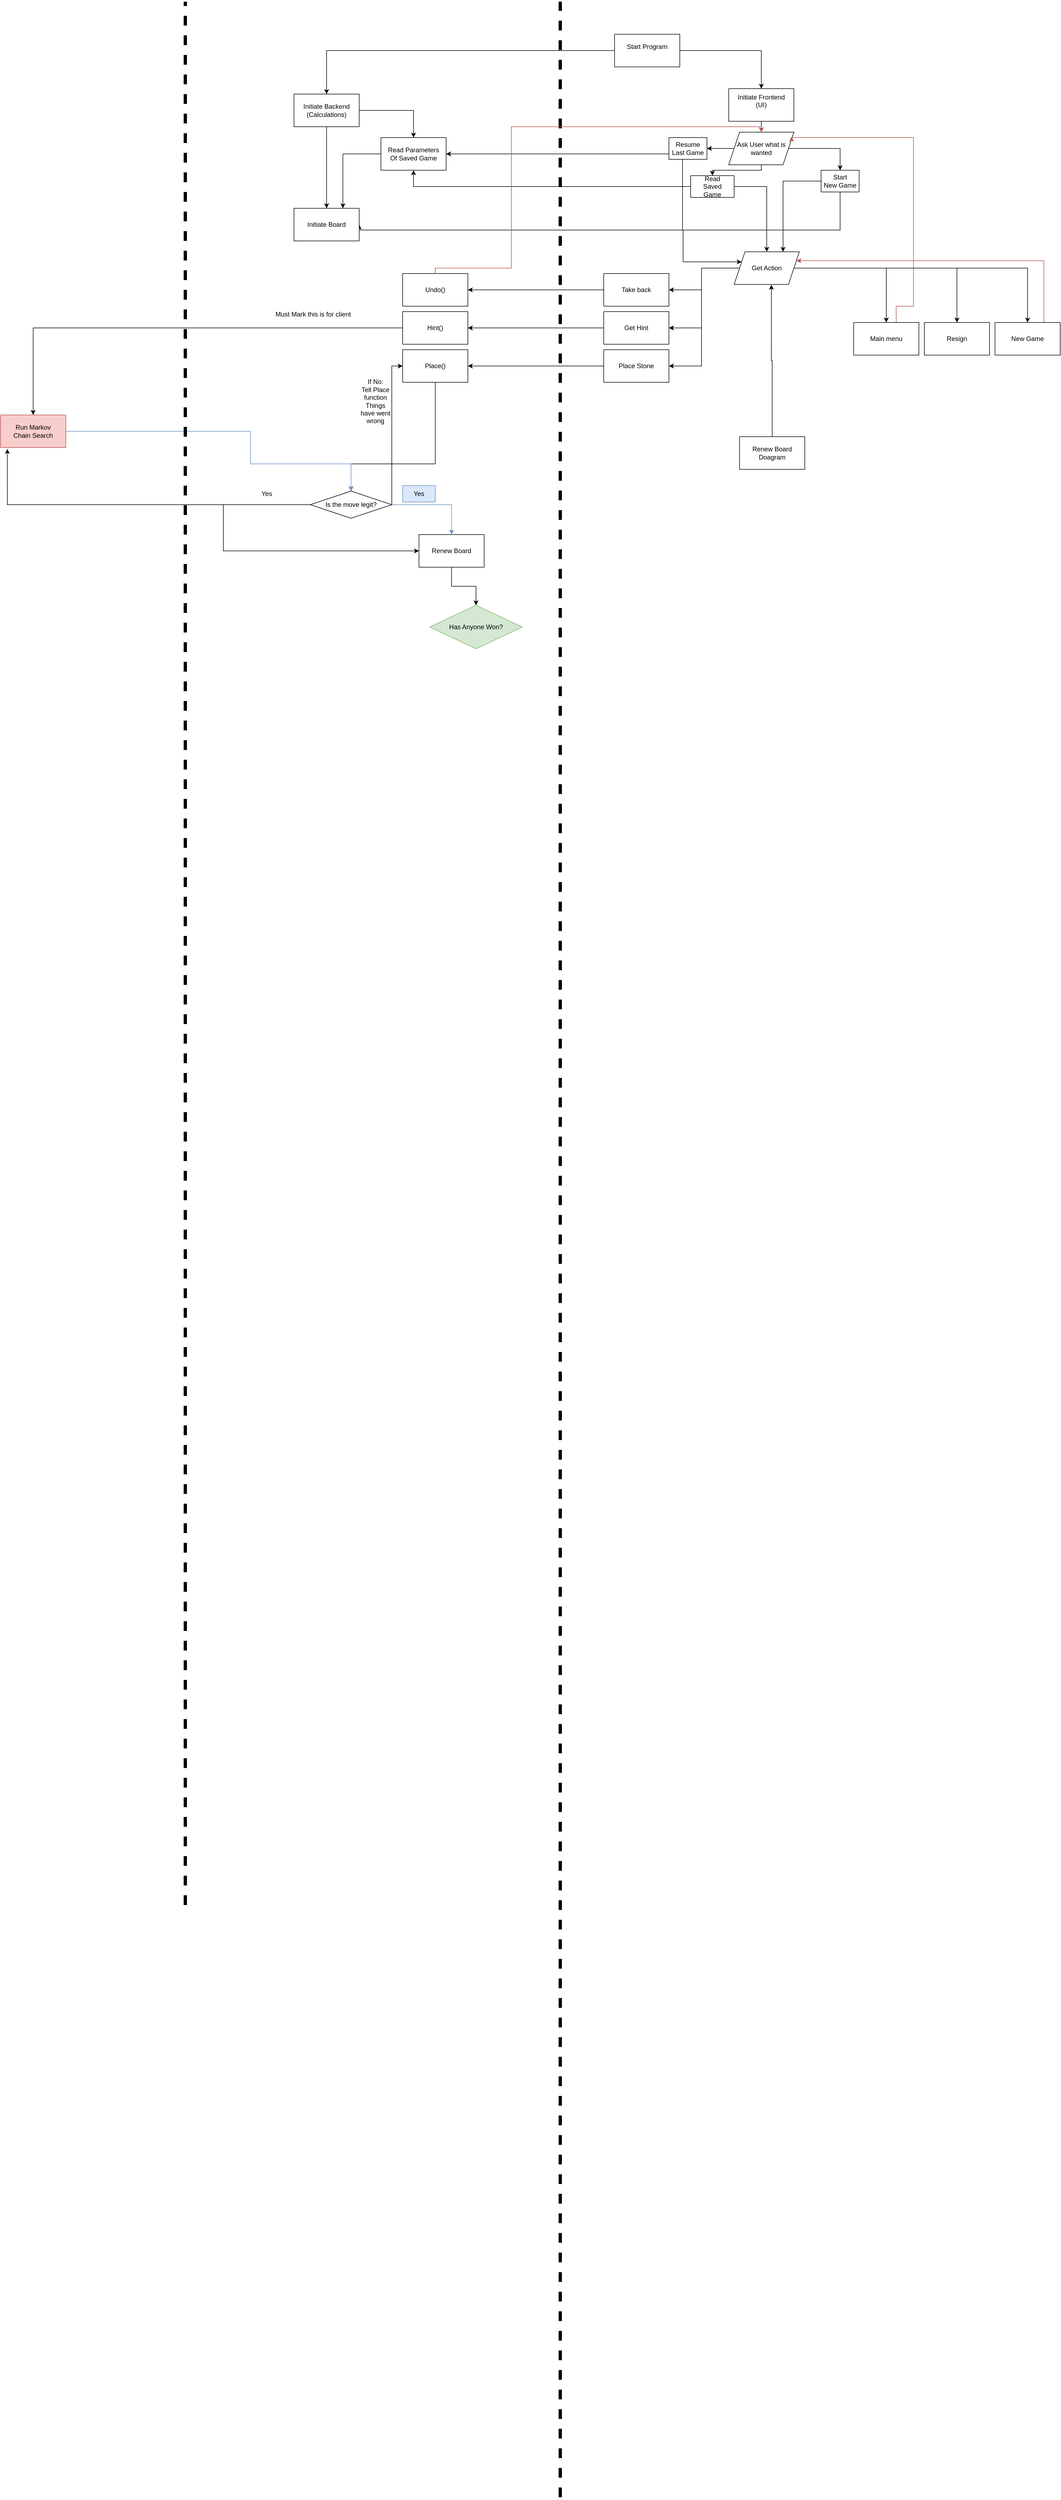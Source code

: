 <mxfile version="26.0.4">
  <diagram name="Page-1" id="2YBvvXClWsGukQMizWep">
    <mxGraphModel dx="1017" dy="757" grid="1" gridSize="10" guides="1" tooltips="1" connect="1" arrows="1" fold="1" page="1" pageScale="1" pageWidth="3300" pageHeight="4681" math="0" shadow="0">
      <root>
        <mxCell id="0" />
        <mxCell id="1" parent="0" />
        <mxCell id="Uk1BFtXwjAr-Y2J51vKg-45" style="edgeStyle=orthogonalEdgeStyle;rounded=0;orthogonalLoop=1;jettySize=auto;html=1;entryX=0.5;entryY=0;entryDx=0;entryDy=0;" edge="1" parent="1" source="Uk1BFtXwjAr-Y2J51vKg-47" target="Uk1BFtXwjAr-Y2J51vKg-50">
          <mxGeometry relative="1" as="geometry" />
        </mxCell>
        <mxCell id="Uk1BFtXwjAr-Y2J51vKg-46" style="edgeStyle=orthogonalEdgeStyle;rounded=0;orthogonalLoop=1;jettySize=auto;html=1;entryX=0.5;entryY=0;entryDx=0;entryDy=0;" edge="1" parent="1" source="Uk1BFtXwjAr-Y2J51vKg-47" target="Uk1BFtXwjAr-Y2J51vKg-52">
          <mxGeometry relative="1" as="geometry" />
        </mxCell>
        <mxCell id="Uk1BFtXwjAr-Y2J51vKg-47" value="Start Program&lt;div&gt;&lt;br&gt;&lt;/div&gt;" style="rounded=1000;whiteSpace=wrap;html=1;" vertex="1" parent="1">
          <mxGeometry x="1670" y="70" width="120" height="60" as="geometry" />
        </mxCell>
        <mxCell id="Uk1BFtXwjAr-Y2J51vKg-48" value="" style="edgeStyle=orthogonalEdgeStyle;rounded=0;orthogonalLoop=1;jettySize=auto;html=1;" edge="1" parent="1" source="Uk1BFtXwjAr-Y2J51vKg-50" target="Uk1BFtXwjAr-Y2J51vKg-66">
          <mxGeometry relative="1" as="geometry" />
        </mxCell>
        <mxCell id="Uk1BFtXwjAr-Y2J51vKg-49" value="" style="edgeStyle=orthogonalEdgeStyle;rounded=0;orthogonalLoop=1;jettySize=auto;html=1;" edge="1" parent="1" source="Uk1BFtXwjAr-Y2J51vKg-50" target="Uk1BFtXwjAr-Y2J51vKg-68">
          <mxGeometry relative="1" as="geometry" />
        </mxCell>
        <mxCell id="Uk1BFtXwjAr-Y2J51vKg-50" value="Initiate Backend&lt;div&gt;(Calculations)&lt;/div&gt;" style="rounded=0;whiteSpace=wrap;html=1;" vertex="1" parent="1">
          <mxGeometry x="1080" y="180" width="120" height="60" as="geometry" />
        </mxCell>
        <mxCell id="Uk1BFtXwjAr-Y2J51vKg-51" value="" style="edgeStyle=orthogonalEdgeStyle;rounded=0;orthogonalLoop=1;jettySize=auto;html=1;" edge="1" parent="1" source="Uk1BFtXwjAr-Y2J51vKg-52" target="Uk1BFtXwjAr-Y2J51vKg-56">
          <mxGeometry relative="1" as="geometry" />
        </mxCell>
        <mxCell id="Uk1BFtXwjAr-Y2J51vKg-52" value="Initiate Frontend&lt;div&gt;(UI)&lt;/div&gt;&lt;div&gt;&lt;br&gt;&lt;/div&gt;" style="rounded=0;whiteSpace=wrap;html=1;" vertex="1" parent="1">
          <mxGeometry x="1880" y="170" width="120" height="60" as="geometry" />
        </mxCell>
        <mxCell id="Uk1BFtXwjAr-Y2J51vKg-53" value="" style="edgeStyle=orthogonalEdgeStyle;rounded=0;orthogonalLoop=1;jettySize=auto;html=1;" edge="1" parent="1" source="Uk1BFtXwjAr-Y2J51vKg-56" target="Uk1BFtXwjAr-Y2J51vKg-59">
          <mxGeometry relative="1" as="geometry">
            <Array as="points">
              <mxPoint x="1940" y="320" />
              <mxPoint x="1850" y="320" />
            </Array>
          </mxGeometry>
        </mxCell>
        <mxCell id="Uk1BFtXwjAr-Y2J51vKg-54" value="" style="edgeStyle=orthogonalEdgeStyle;rounded=0;orthogonalLoop=1;jettySize=auto;html=1;" edge="1" parent="1" source="Uk1BFtXwjAr-Y2J51vKg-56" target="Uk1BFtXwjAr-Y2J51vKg-62">
          <mxGeometry relative="1" as="geometry" />
        </mxCell>
        <mxCell id="Uk1BFtXwjAr-Y2J51vKg-55" value="" style="edgeStyle=orthogonalEdgeStyle;rounded=0;orthogonalLoop=1;jettySize=auto;html=1;" edge="1" parent="1" source="Uk1BFtXwjAr-Y2J51vKg-56" target="Uk1BFtXwjAr-Y2J51vKg-65">
          <mxGeometry relative="1" as="geometry" />
        </mxCell>
        <mxCell id="Uk1BFtXwjAr-Y2J51vKg-56" value="Ask User what is&lt;div&gt;wanted&lt;/div&gt;" style="shape=parallelogram;perimeter=parallelogramPerimeter;whiteSpace=wrap;html=1;fixedSize=1;rounded=0;" vertex="1" parent="1">
          <mxGeometry x="1880" y="250" width="120" height="60" as="geometry" />
        </mxCell>
        <mxCell id="Uk1BFtXwjAr-Y2J51vKg-57" value="" style="edgeStyle=orthogonalEdgeStyle;rounded=0;orthogonalLoop=1;jettySize=auto;html=1;" edge="1" parent="1" source="Uk1BFtXwjAr-Y2J51vKg-59" target="Uk1BFtXwjAr-Y2J51vKg-68">
          <mxGeometry relative="1" as="geometry" />
        </mxCell>
        <mxCell id="Uk1BFtXwjAr-Y2J51vKg-58" style="edgeStyle=orthogonalEdgeStyle;rounded=0;orthogonalLoop=1;jettySize=auto;html=1;entryX=0.5;entryY=0;entryDx=0;entryDy=0;" edge="1" parent="1" source="Uk1BFtXwjAr-Y2J51vKg-59" target="Uk1BFtXwjAr-Y2J51vKg-69">
          <mxGeometry relative="1" as="geometry">
            <mxPoint x="1920.0" y="520" as="targetPoint" />
            <Array as="points">
              <mxPoint x="1950" y="350" />
            </Array>
          </mxGeometry>
        </mxCell>
        <mxCell id="Uk1BFtXwjAr-Y2J51vKg-59" value="Read&lt;div&gt;Saved&lt;/div&gt;&lt;div&gt;Game&lt;/div&gt;" style="whiteSpace=wrap;html=1;rounded=0;" vertex="1" parent="1">
          <mxGeometry x="1810" y="330" width="80" height="40" as="geometry" />
        </mxCell>
        <mxCell id="Uk1BFtXwjAr-Y2J51vKg-60" style="edgeStyle=orthogonalEdgeStyle;rounded=0;orthogonalLoop=1;jettySize=auto;html=1;entryX=1;entryY=0.5;entryDx=0;entryDy=0;" edge="1" parent="1" source="Uk1BFtXwjAr-Y2J51vKg-62" target="Uk1BFtXwjAr-Y2J51vKg-66">
          <mxGeometry relative="1" as="geometry">
            <Array as="points">
              <mxPoint x="2085" y="430" />
              <mxPoint x="1200" y="430" />
            </Array>
          </mxGeometry>
        </mxCell>
        <mxCell id="Uk1BFtXwjAr-Y2J51vKg-61" style="edgeStyle=orthogonalEdgeStyle;rounded=0;orthogonalLoop=1;jettySize=auto;html=1;entryX=0.75;entryY=0;entryDx=0;entryDy=0;" edge="1" parent="1" source="Uk1BFtXwjAr-Y2J51vKg-62" target="Uk1BFtXwjAr-Y2J51vKg-69">
          <mxGeometry relative="1" as="geometry">
            <mxPoint x="1960.0" y="560" as="targetPoint" />
          </mxGeometry>
        </mxCell>
        <mxCell id="Uk1BFtXwjAr-Y2J51vKg-62" value="Start&lt;div&gt;New Game&lt;/div&gt;" style="whiteSpace=wrap;html=1;rounded=0;" vertex="1" parent="1">
          <mxGeometry x="2050" y="320" width="70" height="40" as="geometry" />
        </mxCell>
        <mxCell id="Uk1BFtXwjAr-Y2J51vKg-63" style="edgeStyle=orthogonalEdgeStyle;rounded=0;orthogonalLoop=1;jettySize=auto;html=1;entryX=1;entryY=0.5;entryDx=0;entryDy=0;" edge="1" parent="1" source="Uk1BFtXwjAr-Y2J51vKg-65" target="Uk1BFtXwjAr-Y2J51vKg-68">
          <mxGeometry relative="1" as="geometry">
            <Array as="points">
              <mxPoint x="1795" y="270" />
            </Array>
          </mxGeometry>
        </mxCell>
        <mxCell id="Uk1BFtXwjAr-Y2J51vKg-64" style="edgeStyle=orthogonalEdgeStyle;rounded=0;orthogonalLoop=1;jettySize=auto;html=1;entryX=0;entryY=0.25;entryDx=0;entryDy=0;" edge="1" parent="1" source="Uk1BFtXwjAr-Y2J51vKg-65" target="Uk1BFtXwjAr-Y2J51vKg-69">
          <mxGeometry relative="1" as="geometry">
            <mxPoint x="1920" y="550" as="targetPoint" />
            <Array as="points">
              <mxPoint x="1795" y="430" />
              <mxPoint x="1796" y="608" />
            </Array>
          </mxGeometry>
        </mxCell>
        <mxCell id="Uk1BFtXwjAr-Y2J51vKg-65" value="Resume&lt;div&gt;Last Game&lt;/div&gt;" style="whiteSpace=wrap;html=1;rounded=0;" vertex="1" parent="1">
          <mxGeometry x="1770" y="260" width="70" height="40" as="geometry" />
        </mxCell>
        <mxCell id="Uk1BFtXwjAr-Y2J51vKg-66" value="Initiate Board" style="whiteSpace=wrap;html=1;rounded=0;" vertex="1" parent="1">
          <mxGeometry x="1080" y="390" width="120" height="60" as="geometry" />
        </mxCell>
        <mxCell id="Uk1BFtXwjAr-Y2J51vKg-67" style="edgeStyle=orthogonalEdgeStyle;rounded=0;orthogonalLoop=1;jettySize=auto;html=1;" edge="1" parent="1" source="Uk1BFtXwjAr-Y2J51vKg-68" target="Uk1BFtXwjAr-Y2J51vKg-66">
          <mxGeometry relative="1" as="geometry">
            <Array as="points">
              <mxPoint x="1170" y="290" />
            </Array>
          </mxGeometry>
        </mxCell>
        <mxCell id="Uk1BFtXwjAr-Y2J51vKg-68" value="Read Parameters&lt;div&gt;Of Saved Game&lt;/div&gt;" style="whiteSpace=wrap;html=1;rounded=0;" vertex="1" parent="1">
          <mxGeometry x="1240" y="260" width="120" height="60" as="geometry" />
        </mxCell>
        <mxCell id="Uk1BFtXwjAr-Y2J51vKg-78" style="edgeStyle=orthogonalEdgeStyle;rounded=0;orthogonalLoop=1;jettySize=auto;html=1;entryX=0.5;entryY=0;entryDx=0;entryDy=0;" edge="1" parent="1" source="Uk1BFtXwjAr-Y2J51vKg-69" target="Uk1BFtXwjAr-Y2J51vKg-77">
          <mxGeometry relative="1" as="geometry" />
        </mxCell>
        <mxCell id="Uk1BFtXwjAr-Y2J51vKg-80" style="edgeStyle=orthogonalEdgeStyle;rounded=0;orthogonalLoop=1;jettySize=auto;html=1;entryX=0.5;entryY=0;entryDx=0;entryDy=0;" edge="1" parent="1" source="Uk1BFtXwjAr-Y2J51vKg-69" target="Uk1BFtXwjAr-Y2J51vKg-79">
          <mxGeometry relative="1" as="geometry" />
        </mxCell>
        <mxCell id="Uk1BFtXwjAr-Y2J51vKg-87" style="edgeStyle=orthogonalEdgeStyle;rounded=0;orthogonalLoop=1;jettySize=auto;html=1;entryX=1;entryY=0.5;entryDx=0;entryDy=0;" edge="1" parent="1" source="Uk1BFtXwjAr-Y2J51vKg-69" target="Uk1BFtXwjAr-Y2J51vKg-73">
          <mxGeometry relative="1" as="geometry" />
        </mxCell>
        <mxCell id="Uk1BFtXwjAr-Y2J51vKg-88" style="edgeStyle=orthogonalEdgeStyle;rounded=0;orthogonalLoop=1;jettySize=auto;html=1;entryX=1;entryY=0.5;entryDx=0;entryDy=0;" edge="1" parent="1" source="Uk1BFtXwjAr-Y2J51vKg-69" target="Uk1BFtXwjAr-Y2J51vKg-75">
          <mxGeometry relative="1" as="geometry" />
        </mxCell>
        <mxCell id="Uk1BFtXwjAr-Y2J51vKg-89" style="edgeStyle=orthogonalEdgeStyle;rounded=0;orthogonalLoop=1;jettySize=auto;html=1;entryX=1;entryY=0.5;entryDx=0;entryDy=0;" edge="1" parent="1" source="Uk1BFtXwjAr-Y2J51vKg-69" target="Uk1BFtXwjAr-Y2J51vKg-71">
          <mxGeometry relative="1" as="geometry" />
        </mxCell>
        <mxCell id="Uk1BFtXwjAr-Y2J51vKg-69" value="Get Action" style="shape=parallelogram;perimeter=parallelogramPerimeter;whiteSpace=wrap;html=1;fixedSize=1;" vertex="1" parent="1">
          <mxGeometry x="1890" y="470" width="120" height="60" as="geometry" />
        </mxCell>
        <mxCell id="Uk1BFtXwjAr-Y2J51vKg-101" style="edgeStyle=orthogonalEdgeStyle;rounded=0;orthogonalLoop=1;jettySize=auto;html=1;entryX=1;entryY=0.5;entryDx=0;entryDy=0;" edge="1" parent="1" source="Uk1BFtXwjAr-Y2J51vKg-71" target="Uk1BFtXwjAr-Y2J51vKg-100">
          <mxGeometry relative="1" as="geometry">
            <Array as="points" />
          </mxGeometry>
        </mxCell>
        <mxCell id="Uk1BFtXwjAr-Y2J51vKg-71" value="Place Stone" style="rounded=0;whiteSpace=wrap;html=1;" vertex="1" parent="1">
          <mxGeometry x="1650" y="650" width="120" height="60" as="geometry" />
        </mxCell>
        <mxCell id="Uk1BFtXwjAr-Y2J51vKg-96" style="edgeStyle=orthogonalEdgeStyle;rounded=0;orthogonalLoop=1;jettySize=auto;html=1;" edge="1" parent="1" source="Uk1BFtXwjAr-Y2J51vKg-75" target="Uk1BFtXwjAr-Y2J51vKg-90">
          <mxGeometry relative="1" as="geometry" />
        </mxCell>
        <mxCell id="Uk1BFtXwjAr-Y2J51vKg-75" value="Get Hint" style="rounded=0;whiteSpace=wrap;html=1;" vertex="1" parent="1">
          <mxGeometry x="1650" y="580" width="120" height="60" as="geometry" />
        </mxCell>
        <mxCell id="Uk1BFtXwjAr-Y2J51vKg-77" value="Resign" style="rounded=0;whiteSpace=wrap;html=1;" vertex="1" parent="1">
          <mxGeometry x="2240" y="600" width="120" height="60" as="geometry" />
        </mxCell>
        <mxCell id="Uk1BFtXwjAr-Y2J51vKg-83" style="edgeStyle=orthogonalEdgeStyle;rounded=0;orthogonalLoop=1;jettySize=auto;html=1;entryX=0.963;entryY=0.144;entryDx=0;entryDy=0;fillColor=#f8cecc;strokeColor=#b85450;entryPerimeter=0;exitX=0.652;exitY=0.016;exitDx=0;exitDy=0;exitPerimeter=0;" edge="1" parent="1" source="Uk1BFtXwjAr-Y2J51vKg-79" target="Uk1BFtXwjAr-Y2J51vKg-56">
          <mxGeometry relative="1" as="geometry">
            <mxPoint x="2000.0" y="260" as="targetPoint" />
            <mxPoint x="2190" y="580" as="sourcePoint" />
            <Array as="points">
              <mxPoint x="2188" y="570" />
              <mxPoint x="2220" y="570" />
              <mxPoint x="2220" y="260" />
              <mxPoint x="1996" y="260" />
            </Array>
          </mxGeometry>
        </mxCell>
        <mxCell id="Uk1BFtXwjAr-Y2J51vKg-79" value="Main menu" style="rounded=0;whiteSpace=wrap;html=1;" vertex="1" parent="1">
          <mxGeometry x="2110" y="600" width="120" height="60" as="geometry" />
        </mxCell>
        <mxCell id="Uk1BFtXwjAr-Y2J51vKg-103" style="edgeStyle=orthogonalEdgeStyle;rounded=0;orthogonalLoop=1;jettySize=auto;html=1;exitX=0.5;exitY=0;exitDx=0;exitDy=0;" edge="1" parent="1" source="Uk1BFtXwjAr-Y2J51vKg-81">
          <mxGeometry relative="1" as="geometry">
            <mxPoint x="2429.647" y="600.118" as="targetPoint" />
          </mxGeometry>
        </mxCell>
        <mxCell id="Uk1BFtXwjAr-Y2J51vKg-106" style="edgeStyle=orthogonalEdgeStyle;rounded=0;orthogonalLoop=1;jettySize=auto;html=1;entryX=1;entryY=0.25;entryDx=0;entryDy=0;fillColor=#f8cecc;strokeColor=#b85450;" edge="1" parent="1" source="Uk1BFtXwjAr-Y2J51vKg-81" target="Uk1BFtXwjAr-Y2J51vKg-69">
          <mxGeometry relative="1" as="geometry">
            <mxPoint x="2530.0" y="460" as="targetPoint" />
            <Array as="points">
              <mxPoint x="2460" y="486" />
            </Array>
          </mxGeometry>
        </mxCell>
        <mxCell id="Uk1BFtXwjAr-Y2J51vKg-81" value="New Game" style="rounded=0;whiteSpace=wrap;html=1;" vertex="1" parent="1">
          <mxGeometry x="2370" y="600" width="120" height="60" as="geometry" />
        </mxCell>
        <mxCell id="Uk1BFtXwjAr-Y2J51vKg-82" style="edgeStyle=orthogonalEdgeStyle;rounded=0;orthogonalLoop=1;jettySize=auto;html=1;entryX=0.5;entryY=0;entryDx=0;entryDy=0;" edge="1" parent="1" source="Uk1BFtXwjAr-Y2J51vKg-69" target="Uk1BFtXwjAr-Y2J51vKg-81">
          <mxGeometry relative="1" as="geometry">
            <mxPoint x="2420" y="450" as="targetPoint" />
          </mxGeometry>
        </mxCell>
        <mxCell id="Uk1BFtXwjAr-Y2J51vKg-99" style="edgeStyle=orthogonalEdgeStyle;rounded=0;orthogonalLoop=1;jettySize=auto;html=1;entryX=1;entryY=0.5;entryDx=0;entryDy=0;" edge="1" parent="1" source="Uk1BFtXwjAr-Y2J51vKg-73" target="Uk1BFtXwjAr-Y2J51vKg-98">
          <mxGeometry relative="1" as="geometry" />
        </mxCell>
        <mxCell id="Uk1BFtXwjAr-Y2J51vKg-73" value="Take back" style="rounded=0;whiteSpace=wrap;html=1;" vertex="1" parent="1">
          <mxGeometry x="1650" y="510" width="120" height="60" as="geometry" />
        </mxCell>
        <mxCell id="Uk1BFtXwjAr-Y2J51vKg-130" style="edgeStyle=orthogonalEdgeStyle;rounded=0;orthogonalLoop=1;jettySize=auto;html=1;entryX=0.5;entryY=0;entryDx=0;entryDy=0;" edge="1" parent="1" source="Uk1BFtXwjAr-Y2J51vKg-90" target="Uk1BFtXwjAr-Y2J51vKg-110">
          <mxGeometry relative="1" as="geometry" />
        </mxCell>
        <mxCell id="Uk1BFtXwjAr-Y2J51vKg-90" value="Hint()" style="rounded=0;whiteSpace=wrap;html=1;" vertex="1" parent="1">
          <mxGeometry x="1280" y="580" width="120" height="60" as="geometry" />
        </mxCell>
        <mxCell id="Uk1BFtXwjAr-Y2J51vKg-93" value="" style="endArrow=none;dashed=1;html=1;rounded=0;jumpSize=12;strokeWidth=6;" edge="1" parent="1">
          <mxGeometry width="50" height="50" relative="1" as="geometry">
            <mxPoint x="1570" y="4599" as="sourcePoint" />
            <mxPoint x="1570" y="10" as="targetPoint" />
          </mxGeometry>
        </mxCell>
        <mxCell id="Uk1BFtXwjAr-Y2J51vKg-102" style="edgeStyle=orthogonalEdgeStyle;rounded=0;orthogonalLoop=1;jettySize=auto;html=1;entryX=0.5;entryY=0;entryDx=0;entryDy=0;fillColor=#f8cecc;strokeColor=#b85450;" edge="1" parent="1" source="Uk1BFtXwjAr-Y2J51vKg-98" target="Uk1BFtXwjAr-Y2J51vKg-56">
          <mxGeometry relative="1" as="geometry">
            <mxPoint x="1540" y="240" as="targetPoint" />
            <Array as="points">
              <mxPoint x="1340" y="500" />
              <mxPoint x="1480" y="500" />
              <mxPoint x="1480" y="240" />
              <mxPoint x="1940" y="240" />
            </Array>
          </mxGeometry>
        </mxCell>
        <mxCell id="Uk1BFtXwjAr-Y2J51vKg-98" value="Undo()" style="rounded=0;whiteSpace=wrap;html=1;" vertex="1" parent="1">
          <mxGeometry x="1280" y="510" width="120" height="60" as="geometry" />
        </mxCell>
        <mxCell id="Uk1BFtXwjAr-Y2J51vKg-128" style="edgeStyle=orthogonalEdgeStyle;rounded=0;orthogonalLoop=1;jettySize=auto;html=1;entryX=0.5;entryY=0;entryDx=0;entryDy=0;" edge="1" parent="1" source="Uk1BFtXwjAr-Y2J51vKg-100" target="Uk1BFtXwjAr-Y2J51vKg-124">
          <mxGeometry relative="1" as="geometry">
            <Array as="points">
              <mxPoint x="1340" y="860" />
              <mxPoint x="1185" y="860" />
            </Array>
          </mxGeometry>
        </mxCell>
        <mxCell id="Uk1BFtXwjAr-Y2J51vKg-100" value="Place()" style="rounded=0;whiteSpace=wrap;html=1;" vertex="1" parent="1">
          <mxGeometry x="1280" y="650" width="120" height="60" as="geometry" />
        </mxCell>
        <mxCell id="Uk1BFtXwjAr-Y2J51vKg-144" value="" style="edgeStyle=orthogonalEdgeStyle;rounded=0;orthogonalLoop=1;jettySize=auto;html=1;" edge="1" parent="1" source="Uk1BFtXwjAr-Y2J51vKg-108" target="Uk1BFtXwjAr-Y2J51vKg-143">
          <mxGeometry relative="1" as="geometry" />
        </mxCell>
        <mxCell id="Uk1BFtXwjAr-Y2J51vKg-108" value="Renew Board" style="whiteSpace=wrap;html=1;rounded=0;" vertex="1" parent="1">
          <mxGeometry x="1310" y="990" width="120" height="60" as="geometry" />
        </mxCell>
        <mxCell id="Uk1BFtXwjAr-Y2J51vKg-127" style="edgeStyle=orthogonalEdgeStyle;rounded=0;orthogonalLoop=1;jettySize=auto;html=1;entryX=0.5;entryY=0;entryDx=0;entryDy=0;fillColor=#dae8fc;strokeColor=#6c8ebf;" edge="1" parent="1" source="Uk1BFtXwjAr-Y2J51vKg-110" target="Uk1BFtXwjAr-Y2J51vKg-124">
          <mxGeometry relative="1" as="geometry">
            <Array as="points">
              <mxPoint x="1000" y="860" />
              <mxPoint x="1185" y="860" />
            </Array>
          </mxGeometry>
        </mxCell>
        <mxCell id="Uk1BFtXwjAr-Y2J51vKg-110" value="Run Markov&lt;div&gt;Chain Search&lt;/div&gt;" style="whiteSpace=wrap;html=1;rounded=0;fillColor=#f8cecc;strokeColor=#b85450;" vertex="1" parent="1">
          <mxGeometry x="540" y="770" width="120" height="60" as="geometry" />
        </mxCell>
        <mxCell id="Uk1BFtXwjAr-Y2J51vKg-113" value="Must Mark this is for client" style="text;strokeColor=none;fillColor=none;align=left;verticalAlign=middle;spacingLeft=4;spacingRight=4;overflow=hidden;points=[[0,0.5],[1,0.5]];portConstraint=eastwest;rotatable=0;whiteSpace=wrap;html=1;" vertex="1" parent="1">
          <mxGeometry x="1040" y="570" width="160" height="30" as="geometry" />
        </mxCell>
        <mxCell id="Uk1BFtXwjAr-Y2J51vKg-117" value="Renew Board&lt;div&gt;Doagram&lt;/div&gt;" style="whiteSpace=wrap;html=1;rounded=0;" vertex="1" parent="1">
          <mxGeometry x="1900" y="810" width="120" height="60" as="geometry" />
        </mxCell>
        <mxCell id="Uk1BFtXwjAr-Y2J51vKg-121" style="edgeStyle=orthogonalEdgeStyle;rounded=0;orthogonalLoop=1;jettySize=auto;html=1;entryX=0.571;entryY=1.011;entryDx=0;entryDy=0;entryPerimeter=0;" edge="1" parent="1" source="Uk1BFtXwjAr-Y2J51vKg-117" target="Uk1BFtXwjAr-Y2J51vKg-69">
          <mxGeometry relative="1" as="geometry" />
        </mxCell>
        <mxCell id="Uk1BFtXwjAr-Y2J51vKg-132" style="edgeStyle=orthogonalEdgeStyle;rounded=0;orthogonalLoop=1;jettySize=auto;html=1;entryX=0.5;entryY=0;entryDx=0;entryDy=0;fillColor=#dae8fc;strokeColor=#6c8ebf;" edge="1" parent="1" source="Uk1BFtXwjAr-Y2J51vKg-124" target="Uk1BFtXwjAr-Y2J51vKg-108">
          <mxGeometry relative="1" as="geometry" />
        </mxCell>
        <mxCell id="Uk1BFtXwjAr-Y2J51vKg-140" style="edgeStyle=orthogonalEdgeStyle;rounded=0;orthogonalLoop=1;jettySize=auto;html=1;entryX=0;entryY=0.5;entryDx=0;entryDy=0;" edge="1" parent="1" source="Uk1BFtXwjAr-Y2J51vKg-124" target="Uk1BFtXwjAr-Y2J51vKg-100">
          <mxGeometry relative="1" as="geometry">
            <mxPoint x="1185" y="680" as="targetPoint" />
            <Array as="points">
              <mxPoint x="1260" y="810" />
              <mxPoint x="1260" y="680" />
            </Array>
          </mxGeometry>
        </mxCell>
        <mxCell id="Uk1BFtXwjAr-Y2J51vKg-124" value="Is the move legit?" style="rhombus;whiteSpace=wrap;html=1;rounded=0;" vertex="1" parent="1">
          <mxGeometry x="1110" y="910" width="150" height="50" as="geometry" />
        </mxCell>
        <mxCell id="Uk1BFtXwjAr-Y2J51vKg-131" style="edgeStyle=orthogonalEdgeStyle;rounded=0;orthogonalLoop=1;jettySize=auto;html=1;entryX=0.104;entryY=1.043;entryDx=0;entryDy=0;entryPerimeter=0;" edge="1" parent="1" source="Uk1BFtXwjAr-Y2J51vKg-124" target="Uk1BFtXwjAr-Y2J51vKg-110">
          <mxGeometry relative="1" as="geometry">
            <Array as="points">
              <mxPoint x="553" y="935" />
            </Array>
          </mxGeometry>
        </mxCell>
        <mxCell id="Uk1BFtXwjAr-Y2J51vKg-135" value="" style="endArrow=classic;html=1;rounded=0;entryX=0;entryY=0.5;entryDx=0;entryDy=0;exitX=0;exitY=0.5;exitDx=0;exitDy=0;" edge="1" parent="1" source="Uk1BFtXwjAr-Y2J51vKg-124" target="Uk1BFtXwjAr-Y2J51vKg-108">
          <mxGeometry width="50" height="50" relative="1" as="geometry">
            <mxPoint x="950" y="930" as="sourcePoint" />
            <mxPoint x="1260" y="900" as="targetPoint" />
            <Array as="points">
              <mxPoint x="950" y="935" />
              <mxPoint x="950" y="1020" />
            </Array>
          </mxGeometry>
        </mxCell>
        <mxCell id="Uk1BFtXwjAr-Y2J51vKg-136" value="Yes" style="text;html=1;align=center;verticalAlign=middle;whiteSpace=wrap;rounded=0;" vertex="1" parent="1">
          <mxGeometry x="1000" y="900" width="60" height="30" as="geometry" />
        </mxCell>
        <mxCell id="Uk1BFtXwjAr-Y2J51vKg-137" value="Yes" style="text;html=1;align=center;verticalAlign=middle;whiteSpace=wrap;rounded=0;fillColor=#dae8fc;strokeColor=#6c8ebf;" vertex="1" parent="1">
          <mxGeometry x="1280" y="900" width="60" height="30" as="geometry" />
        </mxCell>
        <mxCell id="Uk1BFtXwjAr-Y2J51vKg-141" value="If No:&lt;div&gt;Tell Place function Things have went wrong&lt;/div&gt;" style="text;html=1;align=center;verticalAlign=middle;whiteSpace=wrap;rounded=0;" vertex="1" parent="1">
          <mxGeometry x="1200" y="690" width="60" height="110" as="geometry" />
        </mxCell>
        <mxCell id="Uk1BFtXwjAr-Y2J51vKg-142" value="" style="endArrow=none;dashed=1;html=1;rounded=0;strokeWidth=6;" edge="1" parent="1">
          <mxGeometry width="50" height="50" relative="1" as="geometry">
            <mxPoint x="880" y="3510" as="sourcePoint" />
            <mxPoint x="880" y="10" as="targetPoint" />
          </mxGeometry>
        </mxCell>
        <mxCell id="Uk1BFtXwjAr-Y2J51vKg-143" value="Has Anyone Won?" style="rhombus;whiteSpace=wrap;html=1;rounded=0;fillColor=#d5e8d4;strokeColor=#82b366;" vertex="1" parent="1">
          <mxGeometry x="1330" y="1120" width="170" height="80" as="geometry" />
        </mxCell>
      </root>
    </mxGraphModel>
  </diagram>
</mxfile>

